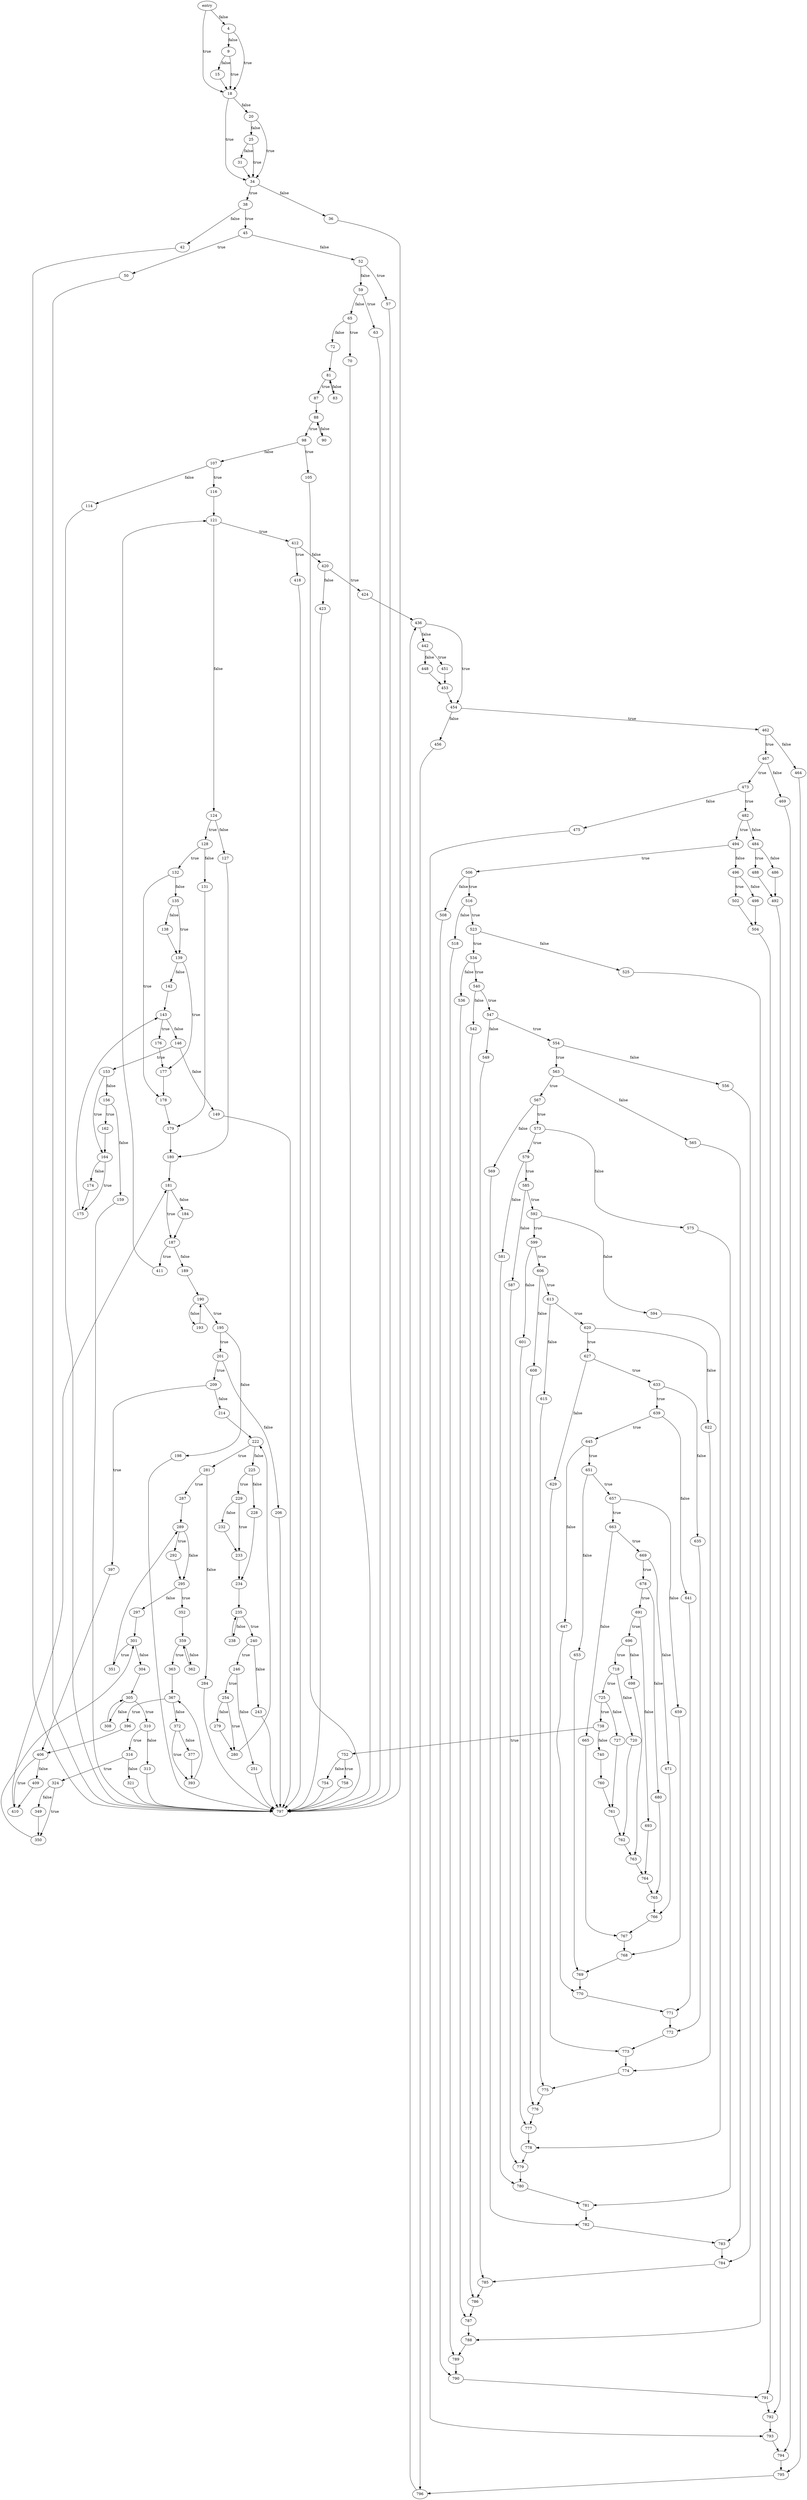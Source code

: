 digraph main {
	0->18[ label=true ];
	0->4[ label=false ];
	4->18[ label=true ];
	4->9[ label=false ];
	9->18[ label=true ];
	9->15[ label=false ];
	15->18;
	18->34[ label=true ];
	18->20[ label=false ];
	20->34[ label=true ];
	20->25[ label=false ];
	25->34[ label=true ];
	25->31[ label=false ];
	31->34;
	34->38[ label=true ];
	34->36[ label=false ];
	36->797;
	38->45[ label=true ];
	38->42[ label=false ];
	42->797;
	45->50[ label=true ];
	45->52[ label=false ];
	50->797;
	52->57[ label=true ];
	52->59[ label=false ];
	57->797;
	59->63[ label=true ];
	59->65[ label=false ];
	63->797;
	65->70[ label=true ];
	65->72[ label=false ];
	70->797;
	72->81;
	81->87[ label=true ];
	81->83[ label=false ];
	83->81;
	87->88;
	88->98[ label=true ];
	88->90[ label=false ];
	90->88;
	98->105[ label=true ];
	98->107[ label=false ];
	105->797;
	107->116[ label=true ];
	107->114[ label=false ];
	114->797;
	116->121;
	121->412[ label=true ];
	121->124[ label=false ];
	124->128[ label=true ];
	124->127[ label=false ];
	127->180;
	128->132[ label=true ];
	128->131[ label=false ];
	131->179;
	132->178[ label=true ];
	132->135[ label=false ];
	135->139[ label=true ];
	135->138[ label=false ];
	138->139;
	139->177[ label=true ];
	139->142[ label=false ];
	142->143;
	143->176[ label=true ];
	143->146[ label=false ];
	146->153[ label=true ];
	146->149[ label=false ];
	149->797;
	153->164[ label=true ];
	153->156[ label=false ];
	156->162[ label=true ];
	156->159[ label=false ];
	159->797;
	162->164;
	164->175[ label=true ];
	164->174[ label=false ];
	174->175;
	175->143;
	176->177;
	177->178;
	178->179;
	179->180;
	180->181;
	181->187[ label=true ];
	181->184[ label=false ];
	184->187;
	187->411[ label=true ];
	187->189[ label=false ];
	189->190;
	190->195[ label=true ];
	190->193[ label=false ];
	193->190;
	195->201[ label=true ];
	195->198[ label=false ];
	198->797;
	201->209[ label=true ];
	201->206[ label=false ];
	206->797;
	209->397[ label=true ];
	209->214[ label=false ];
	214->222;
	222->281[ label=true ];
	222->225[ label=false ];
	225->229[ label=true ];
	225->228[ label=false ];
	228->234;
	229->233[ label=true ];
	229->232[ label=false ];
	232->233;
	233->234;
	234->235;
	235->240[ label=true ];
	235->238[ label=false ];
	238->235;
	240->246[ label=true ];
	240->243[ label=false ];
	243->797;
	246->254[ label=true ];
	246->251[ label=false ];
	251->797;
	254->280[ label=true ];
	254->279[ label=false ];
	279->280;
	280->222;
	281->287[ label=true ];
	281->284[ label=false ];
	284->797;
	287->289;
	289->292[ label=true ];
	289->295[ label=false ];
	292->295;
	295->352[ label=true ];
	295->297[ label=false ];
	297->301;
	301->351[ label=true ];
	301->304[ label=false ];
	304->305;
	305->310[ label=true ];
	305->308[ label=false ];
	308->305;
	310->316[ label=true ];
	310->313[ label=false ];
	313->797;
	316->324[ label=true ];
	316->321[ label=false ];
	321->797;
	324->350[ label=true ];
	324->349[ label=false ];
	349->350;
	350->301;
	351->289;
	352->359;
	359->363[ label=true ];
	359->362[ label=false ];
	362->359;
	363->367;
	367->396[ label=true ];
	367->372[ label=false ];
	372->393[ label=true ];
	372->377[ label=false ];
	377->393;
	393->367;
	396->406;
	397->406;
	406->410[ label=true ];
	406->409[ label=false ];
	409->410;
	410->181;
	411->121;
	412->418[ label=true ];
	412->420[ label=false ];
	418->797;
	420->424[ label=true ];
	420->423[ label=false ];
	423->797;
	424->436;
	436->454[ label=true ];
	436->442[ label=false ];
	442->451[ label=true ];
	442->448[ label=false ];
	448->453;
	451->453;
	453->454;
	454->462[ label=true ];
	454->456[ label=false ];
	456->796;
	462->467[ label=true ];
	462->464[ label=false ];
	464->795;
	467->473[ label=true ];
	467->469[ label=false ];
	469->794;
	473->482[ label=true ];
	473->475[ label=false ];
	475->793;
	482->494[ label=true ];
	482->484[ label=false ];
	484->488[ label=true ];
	484->486[ label=false ];
	486->492;
	488->492;
	492->792;
	494->506[ label=true ];
	494->496[ label=false ];
	496->502[ label=true ];
	496->498[ label=false ];
	498->504;
	502->504;
	504->791;
	506->516[ label=true ];
	506->508[ label=false ];
	508->790;
	516->523[ label=true ];
	516->518[ label=false ];
	518->789;
	523->534[ label=true ];
	523->525[ label=false ];
	525->788;
	534->540[ label=true ];
	534->536[ label=false ];
	536->787;
	540->547[ label=true ];
	540->542[ label=false ];
	542->786;
	547->554[ label=true ];
	547->549[ label=false ];
	549->785;
	554->563[ label=true ];
	554->556[ label=false ];
	556->784;
	563->567[ label=true ];
	563->565[ label=false ];
	565->783;
	567->573[ label=true ];
	567->569[ label=false ];
	569->782;
	573->579[ label=true ];
	573->575[ label=false ];
	575->781;
	579->585[ label=true ];
	579->581[ label=false ];
	581->780;
	585->592[ label=true ];
	585->587[ label=false ];
	587->779;
	592->599[ label=true ];
	592->594[ label=false ];
	594->778;
	599->606[ label=true ];
	599->601[ label=false ];
	601->777;
	606->613[ label=true ];
	606->608[ label=false ];
	608->776;
	613->620[ label=true ];
	613->615[ label=false ];
	615->775;
	620->627[ label=true ];
	620->622[ label=false ];
	622->774;
	627->633[ label=true ];
	627->629[ label=false ];
	629->773;
	633->639[ label=true ];
	633->635[ label=false ];
	635->772;
	639->645[ label=true ];
	639->641[ label=false ];
	641->771;
	645->651[ label=true ];
	645->647[ label=false ];
	647->770;
	651->657[ label=true ];
	651->653[ label=false ];
	653->769;
	657->663[ label=true ];
	657->659[ label=false ];
	659->768;
	663->669[ label=true ];
	663->665[ label=false ];
	665->767;
	669->678[ label=true ];
	669->671[ label=false ];
	671->766;
	678->691[ label=true ];
	678->680[ label=false ];
	680->765;
	691->696[ label=true ];
	691->693[ label=false ];
	693->764;
	696->718[ label=true ];
	696->698[ label=false ];
	698->763;
	718->725[ label=true ];
	718->720[ label=false ];
	720->762;
	725->738[ label=true ];
	725->727[ label=false ];
	727->761;
	738->752[ label=true ];
	738->740[ label=false ];
	740->760;
	752->758[ label=true ];
	752->754[ label=false ];
	754->797;
	758->797;
	760->761;
	761->762;
	762->763;
	763->764;
	764->765;
	765->766;
	766->767;
	767->768;
	768->769;
	769->770;
	770->771;
	771->772;
	772->773;
	773->774;
	774->775;
	775->776;
	776->777;
	777->778;
	778->779;
	779->780;
	780->781;
	781->782;
	782->783;
	783->784;
	784->785;
	785->786;
	786->787;
	787->788;
	788->789;
	789->790;
	790->791;
	791->792;
	792->793;
	793->794;
	794->795;
	795->796;
	796->436;
	0 [ label=entry ];
	105;
	107;
	114;
	116;
	121;
	124;
	127;
	128;
	131;
	132;
	135;
	138;
	139;
	142;
	143;
	146;
	149;
	15;
	153;
	156;
	159;
	162;
	164;
	174;
	175;
	176;
	177;
	178;
	179;
	18;
	180;
	181;
	184;
	187;
	189;
	190;
	193;
	195;
	198;
	20;
	201;
	206;
	209;
	214;
	222;
	225;
	228;
	229;
	232;
	233;
	234;
	235;
	238;
	240;
	243;
	246;
	25;
	251;
	254;
	279;
	280;
	281;
	284;
	287;
	289;
	292;
	295;
	297;
	301;
	304;
	305;
	308;
	31;
	310;
	313;
	316;
	321;
	324;
	34;
	349;
	350;
	351;
	352;
	359;
	36;
	362;
	363;
	367;
	372;
	377;
	38;
	393;
	396;
	397;
	4;
	406;
	409;
	410;
	411;
	412;
	418;
	42;
	420;
	423;
	424;
	436;
	442;
	448;
	45;
	451;
	453;
	454;
	456;
	462;
	464;
	467;
	469;
	473;
	475;
	482;
	484;
	486;
	488;
	492;
	494;
	496;
	498;
	50;
	502;
	504;
	506;
	508;
	516;
	518;
	52;
	523;
	525;
	534;
	536;
	540;
	542;
	547;
	549;
	554;
	556;
	563;
	565;
	567;
	569;
	57;
	573;
	575;
	579;
	581;
	585;
	587;
	59;
	592;
	594;
	599;
	601;
	606;
	608;
	613;
	615;
	620;
	622;
	627;
	629;
	63;
	633;
	635;
	639;
	641;
	645;
	647;
	65;
	651;
	653;
	657;
	659;
	663;
	665;
	669;
	671;
	678;
	680;
	691;
	693;
	696;
	698;
	70;
	718;
	72;
	720;
	725;
	727;
	738;
	740;
	752;
	754;
	758;
	760;
	761;
	762;
	763;
	764;
	765;
	766;
	767;
	768;
	769;
	770;
	771;
	772;
	773;
	774;
	775;
	776;
	777;
	778;
	779;
	780;
	781;
	782;
	783;
	784;
	785;
	786;
	787;
	788;
	789;
	790;
	791;
	792;
	793;
	794;
	795;
	796;
	797;
	81;
	83;
	87;
	88;
	9;
	90;
	98;

}

